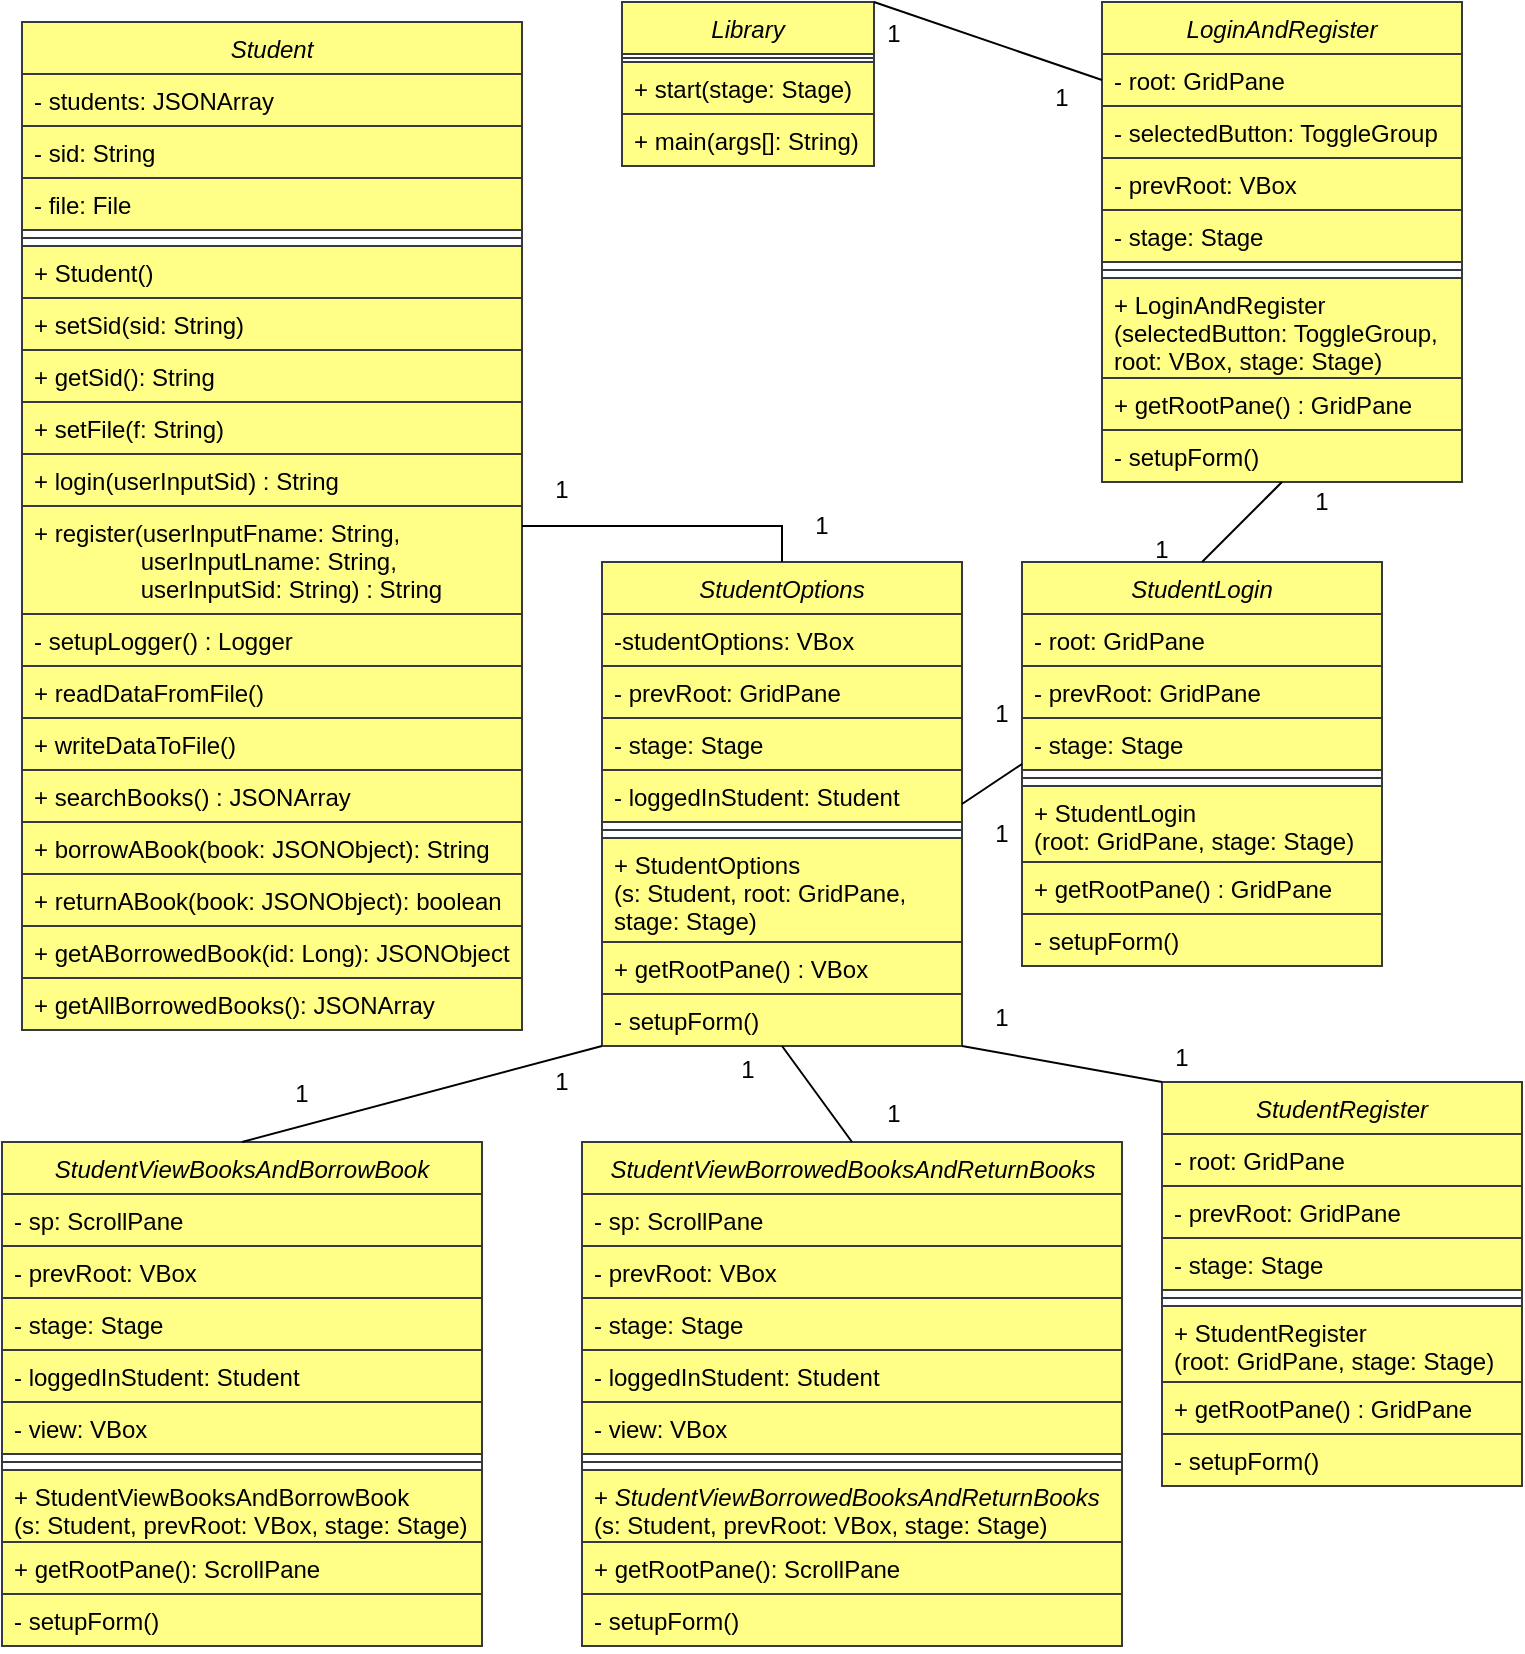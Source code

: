 <mxfile version="16.6.5" type="device"><diagram id="C5RBs43oDa-KdzZeNtuy" name="Page-1"><mxGraphModel dx="1422" dy="754" grid="1" gridSize="10" guides="1" tooltips="1" connect="1" arrows="1" fold="1" page="1" pageScale="1" pageWidth="827" pageHeight="1169" math="0" shadow="0"><root><mxCell id="WIyWlLk6GJQsqaUBKTNV-0"/><mxCell id="WIyWlLk6GJQsqaUBKTNV-1" parent="WIyWlLk6GJQsqaUBKTNV-0"/><mxCell id="zkfFHV4jXpPFQw0GAbJ--0" value="Student" style="swimlane;fontStyle=2;align=center;verticalAlign=top;childLayout=stackLayout;horizontal=1;startSize=26;horizontalStack=0;resizeParent=1;resizeLast=0;collapsible=1;marginBottom=0;rounded=0;shadow=0;strokeWidth=1;fillColor=#ffff88;strokeColor=#36393d;" parent="WIyWlLk6GJQsqaUBKTNV-1" vertex="1"><mxGeometry x="60" y="90" width="250" height="504" as="geometry"><mxRectangle x="230" y="140" width="160" height="26" as="alternateBounds"/></mxGeometry></mxCell><mxCell id="zkfFHV4jXpPFQw0GAbJ--1" value="- students: JSONArray" style="text;align=left;verticalAlign=top;spacingLeft=4;spacingRight=4;overflow=hidden;rotatable=0;points=[[0,0.5],[1,0.5]];portConstraint=eastwest;fillColor=#ffff88;strokeColor=#36393d;" parent="zkfFHV4jXpPFQw0GAbJ--0" vertex="1"><mxGeometry y="26" width="250" height="26" as="geometry"/></mxCell><mxCell id="zkfFHV4jXpPFQw0GAbJ--2" value="- sid: String" style="text;align=left;verticalAlign=top;spacingLeft=4;spacingRight=4;overflow=hidden;rotatable=0;points=[[0,0.5],[1,0.5]];portConstraint=eastwest;rounded=0;shadow=0;html=0;fillColor=#ffff88;strokeColor=#36393d;" parent="zkfFHV4jXpPFQw0GAbJ--0" vertex="1"><mxGeometry y="52" width="250" height="26" as="geometry"/></mxCell><mxCell id="zkfFHV4jXpPFQw0GAbJ--3" value="- file: File" style="text;align=left;verticalAlign=top;spacingLeft=4;spacingRight=4;overflow=hidden;rotatable=0;points=[[0,0.5],[1,0.5]];portConstraint=eastwest;rounded=0;shadow=0;html=0;fillColor=#ffff88;strokeColor=#36393d;" parent="zkfFHV4jXpPFQw0GAbJ--0" vertex="1"><mxGeometry y="78" width="250" height="26" as="geometry"/></mxCell><mxCell id="zkfFHV4jXpPFQw0GAbJ--4" value="" style="line;html=1;strokeWidth=1;align=left;verticalAlign=middle;spacingTop=-1;spacingLeft=3;spacingRight=3;rotatable=0;labelPosition=right;points=[];portConstraint=eastwest;fillColor=#ffff88;strokeColor=#36393d;" parent="zkfFHV4jXpPFQw0GAbJ--0" vertex="1"><mxGeometry y="104" width="250" height="8" as="geometry"/></mxCell><mxCell id="IPr0RcBMYP5jYowT7T9B-7" value="+ Student() " style="text;align=left;verticalAlign=top;spacingLeft=4;spacingRight=4;overflow=hidden;rotatable=0;points=[[0,0.5],[1,0.5]];portConstraint=eastwest;fillColor=#ffff88;strokeColor=#36393d;" parent="zkfFHV4jXpPFQw0GAbJ--0" vertex="1"><mxGeometry y="112" width="250" height="26" as="geometry"/></mxCell><mxCell id="IPr0RcBMYP5jYowT7T9B-45" value="+ setSid(sid: String) " style="text;align=left;verticalAlign=top;spacingLeft=4;spacingRight=4;overflow=hidden;rotatable=0;points=[[0,0.5],[1,0.5]];portConstraint=eastwest;fillColor=#ffff88;strokeColor=#36393d;" parent="zkfFHV4jXpPFQw0GAbJ--0" vertex="1"><mxGeometry y="138" width="250" height="26" as="geometry"/></mxCell><mxCell id="IPr0RcBMYP5jYowT7T9B-9" value="+ getSid(): String " style="text;align=left;verticalAlign=top;spacingLeft=4;spacingRight=4;overflow=hidden;rotatable=0;points=[[0,0.5],[1,0.5]];portConstraint=eastwest;fillColor=#ffff88;strokeColor=#36393d;" parent="zkfFHV4jXpPFQw0GAbJ--0" vertex="1"><mxGeometry y="164" width="250" height="26" as="geometry"/></mxCell><mxCell id="IPr0RcBMYP5jYowT7T9B-10" value="+ setFile(f: String) " style="text;align=left;verticalAlign=top;spacingLeft=4;spacingRight=4;overflow=hidden;rotatable=0;points=[[0,0.5],[1,0.5]];portConstraint=eastwest;fillColor=#ffff88;strokeColor=#36393d;" parent="zkfFHV4jXpPFQw0GAbJ--0" vertex="1"><mxGeometry y="190" width="250" height="26" as="geometry"/></mxCell><mxCell id="IPr0RcBMYP5jYowT7T9B-8" value="+ login(userInputSid) : String " style="text;align=left;verticalAlign=top;spacingLeft=4;spacingRight=4;overflow=hidden;rotatable=0;points=[[0,0.5],[1,0.5]];portConstraint=eastwest;fillColor=#ffff88;strokeColor=#36393d;" parent="zkfFHV4jXpPFQw0GAbJ--0" vertex="1"><mxGeometry y="216" width="250" height="26" as="geometry"/></mxCell><mxCell id="IPr0RcBMYP5jYowT7T9B-11" value="+ register(userInputFname: String, &#10;                userInputLname: String, &#10;                userInputSid: String) : String " style="text;align=left;verticalAlign=top;spacingLeft=4;spacingRight=4;overflow=hidden;rotatable=0;points=[[0,0.5],[1,0.5]];portConstraint=eastwest;fillColor=#ffff88;strokeColor=#36393d;" parent="zkfFHV4jXpPFQw0GAbJ--0" vertex="1"><mxGeometry y="242" width="250" height="54" as="geometry"/></mxCell><mxCell id="IPr0RcBMYP5jYowT7T9B-13" value="- setupLogger() : Logger " style="text;align=left;verticalAlign=top;spacingLeft=4;spacingRight=4;overflow=hidden;rotatable=0;points=[[0,0.5],[1,0.5]];portConstraint=eastwest;fillColor=#ffff88;strokeColor=#36393d;" parent="zkfFHV4jXpPFQw0GAbJ--0" vertex="1"><mxGeometry y="296" width="250" height="26" as="geometry"/></mxCell><mxCell id="IPr0RcBMYP5jYowT7T9B-14" value="+ readDataFromFile() " style="text;align=left;verticalAlign=top;spacingLeft=4;spacingRight=4;overflow=hidden;rotatable=0;points=[[0,0.5],[1,0.5]];portConstraint=eastwest;fillColor=#ffff88;strokeColor=#36393d;" parent="zkfFHV4jXpPFQw0GAbJ--0" vertex="1"><mxGeometry y="322" width="250" height="26" as="geometry"/></mxCell><mxCell id="IPr0RcBMYP5jYowT7T9B-12" value="+ writeDataToFile() " style="text;align=left;verticalAlign=top;spacingLeft=4;spacingRight=4;overflow=hidden;rotatable=0;points=[[0,0.5],[1,0.5]];portConstraint=eastwest;fillColor=#ffff88;strokeColor=#36393d;" parent="zkfFHV4jXpPFQw0GAbJ--0" vertex="1"><mxGeometry y="348" width="250" height="26" as="geometry"/></mxCell><mxCell id="IPr0RcBMYP5jYowT7T9B-16" value="+ searchBooks() : JSONArray " style="text;align=left;verticalAlign=top;spacingLeft=4;spacingRight=4;overflow=hidden;rotatable=0;points=[[0,0.5],[1,0.5]];portConstraint=eastwest;fillColor=#ffff88;strokeColor=#36393d;" parent="zkfFHV4jXpPFQw0GAbJ--0" vertex="1"><mxGeometry y="374" width="250" height="26" as="geometry"/></mxCell><mxCell id="IPr0RcBMYP5jYowT7T9B-15" value="+ borrowABook(book: JSONObject): String" style="text;align=left;verticalAlign=top;spacingLeft=4;spacingRight=4;overflow=hidden;rotatable=0;points=[[0,0.5],[1,0.5]];portConstraint=eastwest;fillColor=#ffff88;strokeColor=#36393d;" parent="zkfFHV4jXpPFQw0GAbJ--0" vertex="1"><mxGeometry y="400" width="250" height="26" as="geometry"/></mxCell><mxCell id="IPr0RcBMYP5jYowT7T9B-17" value="+ returnABook(book: JSONObject): boolean " style="text;align=left;verticalAlign=top;spacingLeft=4;spacingRight=4;overflow=hidden;rotatable=0;points=[[0,0.5],[1,0.5]];portConstraint=eastwest;fillColor=#ffff88;strokeColor=#36393d;" parent="zkfFHV4jXpPFQw0GAbJ--0" vertex="1"><mxGeometry y="426" width="250" height="26" as="geometry"/></mxCell><mxCell id="IPr0RcBMYP5jYowT7T9B-18" value="+ getABorrowedBook(id: Long): JSONObject " style="text;align=left;verticalAlign=top;spacingLeft=4;spacingRight=4;overflow=hidden;rotatable=0;points=[[0,0.5],[1,0.5]];portConstraint=eastwest;fillColor=#ffff88;strokeColor=#36393d;" parent="zkfFHV4jXpPFQw0GAbJ--0" vertex="1"><mxGeometry y="452" width="250" height="26" as="geometry"/></mxCell><mxCell id="IPr0RcBMYP5jYowT7T9B-19" value="+ getAllBorrowedBooks(): JSONArray " style="text;align=left;verticalAlign=top;spacingLeft=4;spacingRight=4;overflow=hidden;rotatable=0;points=[[0,0.5],[1,0.5]];portConstraint=eastwest;fillColor=#ffff88;strokeColor=#36393d;" parent="zkfFHV4jXpPFQw0GAbJ--0" vertex="1"><mxGeometry y="478" width="250" height="26" as="geometry"/></mxCell><mxCell id="IPr0RcBMYP5jYowT7T9B-20" value="Library" style="swimlane;fontStyle=2;align=center;verticalAlign=top;childLayout=stackLayout;horizontal=1;startSize=26;horizontalStack=0;resizeParent=1;resizeLast=0;collapsible=1;marginBottom=0;rounded=0;shadow=0;strokeWidth=1;fillColor=#ffff88;strokeColor=#36393d;" parent="WIyWlLk6GJQsqaUBKTNV-1" vertex="1"><mxGeometry x="360" y="80" width="126" height="82" as="geometry"><mxRectangle x="230" y="140" width="160" height="26" as="alternateBounds"/></mxGeometry></mxCell><mxCell id="IPr0RcBMYP5jYowT7T9B-24" value="" style="line;html=1;strokeWidth=1;align=left;verticalAlign=middle;spacingTop=-1;spacingLeft=3;spacingRight=3;rotatable=0;labelPosition=right;points=[];portConstraint=eastwest;fillColor=#ffff88;strokeColor=#36393d;" parent="IPr0RcBMYP5jYowT7T9B-20" vertex="1"><mxGeometry y="26" width="126" height="4" as="geometry"/></mxCell><mxCell id="IPr0RcBMYP5jYowT7T9B-28" value="+ start(stage: Stage)" style="text;align=left;verticalAlign=top;spacingLeft=4;spacingRight=4;overflow=hidden;rotatable=0;points=[[0,0.5],[1,0.5]];portConstraint=eastwest;fillColor=#ffff88;strokeColor=#36393d;" parent="IPr0RcBMYP5jYowT7T9B-20" vertex="1"><mxGeometry y="30" width="126" height="26" as="geometry"/></mxCell><mxCell id="IPr0RcBMYP5jYowT7T9B-37" value="+ main(args[]: String)" style="text;align=left;verticalAlign=top;spacingLeft=4;spacingRight=4;overflow=hidden;rotatable=0;points=[[0,0.5],[1,0.5]];portConstraint=eastwest;fillColor=#ffff88;strokeColor=#36393d;" parent="IPr0RcBMYP5jYowT7T9B-20" vertex="1"><mxGeometry y="56" width="126" height="26" as="geometry"/></mxCell><mxCell id="IPr0RcBMYP5jYowT7T9B-38" value="LoginAndRegister" style="swimlane;fontStyle=2;align=center;verticalAlign=top;childLayout=stackLayout;horizontal=1;startSize=26;horizontalStack=0;resizeParent=1;resizeLast=0;collapsible=1;marginBottom=0;rounded=0;shadow=0;strokeWidth=1;fillColor=#ffff88;strokeColor=#36393d;" parent="WIyWlLk6GJQsqaUBKTNV-1" vertex="1"><mxGeometry x="600" y="80" width="180" height="240" as="geometry"><mxRectangle x="230" y="140" width="160" height="26" as="alternateBounds"/></mxGeometry></mxCell><mxCell id="IPr0RcBMYP5jYowT7T9B-41" value="- root: GridPane" style="text;align=left;verticalAlign=top;spacingLeft=4;spacingRight=4;overflow=hidden;rotatable=0;points=[[0,0.5],[1,0.5]];portConstraint=eastwest;fillColor=#ffff88;strokeColor=#36393d;" parent="IPr0RcBMYP5jYowT7T9B-38" vertex="1"><mxGeometry y="26" width="180" height="26" as="geometry"/></mxCell><mxCell id="IPr0RcBMYP5jYowT7T9B-43" value="- selectedButton: ToggleGroup" style="text;align=left;verticalAlign=top;spacingLeft=4;spacingRight=4;overflow=hidden;rotatable=0;points=[[0,0.5],[1,0.5]];portConstraint=eastwest;fillColor=#ffff88;strokeColor=#36393d;" parent="IPr0RcBMYP5jYowT7T9B-38" vertex="1"><mxGeometry y="52" width="180" height="26" as="geometry"/></mxCell><mxCell id="IPr0RcBMYP5jYowT7T9B-44" value="- prevRoot: VBox" style="text;align=left;verticalAlign=top;spacingLeft=4;spacingRight=4;overflow=hidden;rotatable=0;points=[[0,0.5],[1,0.5]];portConstraint=eastwest;fillColor=#ffff88;strokeColor=#36393d;" parent="IPr0RcBMYP5jYowT7T9B-38" vertex="1"><mxGeometry y="78" width="180" height="26" as="geometry"/></mxCell><mxCell id="IPr0RcBMYP5jYowT7T9B-42" value="- stage: Stage" style="text;align=left;verticalAlign=top;spacingLeft=4;spacingRight=4;overflow=hidden;rotatable=0;points=[[0,0.5],[1,0.5]];portConstraint=eastwest;fillColor=#ffff88;strokeColor=#36393d;" parent="IPr0RcBMYP5jYowT7T9B-38" vertex="1"><mxGeometry y="104" width="180" height="26" as="geometry"/></mxCell><mxCell id="IPr0RcBMYP5jYowT7T9B-39" value="" style="line;html=1;strokeWidth=1;align=left;verticalAlign=middle;spacingTop=-1;spacingLeft=3;spacingRight=3;rotatable=0;labelPosition=right;points=[];portConstraint=eastwest;fillColor=#ffff88;strokeColor=#36393d;" parent="IPr0RcBMYP5jYowT7T9B-38" vertex="1"><mxGeometry y="130" width="180" height="8" as="geometry"/></mxCell><mxCell id="IPr0RcBMYP5jYowT7T9B-40" value="+ LoginAndRegister&#10;(selectedButton: ToggleGroup, &#10;root: VBox, stage: Stage)&#10;" style="text;align=left;verticalAlign=top;spacingLeft=4;spacingRight=4;overflow=hidden;rotatable=0;points=[[0,0.5],[1,0.5]];portConstraint=eastwest;fillColor=#ffff88;strokeColor=#36393d;" parent="IPr0RcBMYP5jYowT7T9B-38" vertex="1"><mxGeometry y="138" width="180" height="50" as="geometry"/></mxCell><mxCell id="rjs4PrO15k02LryT-zB3-2" value="+ getRootPane() : GridPane " style="text;align=left;verticalAlign=top;spacingLeft=4;spacingRight=4;overflow=hidden;rotatable=0;points=[[0,0.5],[1,0.5]];portConstraint=eastwest;fillColor=#ffff88;strokeColor=#36393d;" vertex="1" parent="IPr0RcBMYP5jYowT7T9B-38"><mxGeometry y="188" width="180" height="26" as="geometry"/></mxCell><mxCell id="rjs4PrO15k02LryT-zB3-1" value="- setupForm()" style="text;align=left;verticalAlign=top;spacingLeft=4;spacingRight=4;overflow=hidden;rotatable=0;points=[[0,0.5],[1,0.5]];portConstraint=eastwest;fillColor=#ffff88;strokeColor=#36393d;" vertex="1" parent="IPr0RcBMYP5jYowT7T9B-38"><mxGeometry y="214" width="180" height="26" as="geometry"/></mxCell><mxCell id="rjs4PrO15k02LryT-zB3-3" value="StudentLogin" style="swimlane;fontStyle=2;align=center;verticalAlign=top;childLayout=stackLayout;horizontal=1;startSize=26;horizontalStack=0;resizeParent=1;resizeLast=0;collapsible=1;marginBottom=0;rounded=0;shadow=0;strokeWidth=1;fillColor=#ffff88;strokeColor=#36393d;" vertex="1" parent="WIyWlLk6GJQsqaUBKTNV-1"><mxGeometry x="560" y="360" width="180" height="202" as="geometry"><mxRectangle x="230" y="140" width="160" height="26" as="alternateBounds"/></mxGeometry></mxCell><mxCell id="rjs4PrO15k02LryT-zB3-4" value="- root: GridPane" style="text;align=left;verticalAlign=top;spacingLeft=4;spacingRight=4;overflow=hidden;rotatable=0;points=[[0,0.5],[1,0.5]];portConstraint=eastwest;fillColor=#ffff88;strokeColor=#36393d;" vertex="1" parent="rjs4PrO15k02LryT-zB3-3"><mxGeometry y="26" width="180" height="26" as="geometry"/></mxCell><mxCell id="rjs4PrO15k02LryT-zB3-6" value="- prevRoot: GridPane" style="text;align=left;verticalAlign=top;spacingLeft=4;spacingRight=4;overflow=hidden;rotatable=0;points=[[0,0.5],[1,0.5]];portConstraint=eastwest;fillColor=#ffff88;strokeColor=#36393d;" vertex="1" parent="rjs4PrO15k02LryT-zB3-3"><mxGeometry y="52" width="180" height="26" as="geometry"/></mxCell><mxCell id="rjs4PrO15k02LryT-zB3-7" value="- stage: Stage" style="text;align=left;verticalAlign=top;spacingLeft=4;spacingRight=4;overflow=hidden;rotatable=0;points=[[0,0.5],[1,0.5]];portConstraint=eastwest;fillColor=#ffff88;strokeColor=#36393d;" vertex="1" parent="rjs4PrO15k02LryT-zB3-3"><mxGeometry y="78" width="180" height="26" as="geometry"/></mxCell><mxCell id="rjs4PrO15k02LryT-zB3-8" value="" style="line;html=1;strokeWidth=1;align=left;verticalAlign=middle;spacingTop=-1;spacingLeft=3;spacingRight=3;rotatable=0;labelPosition=right;points=[];portConstraint=eastwest;fillColor=#ffff88;strokeColor=#36393d;" vertex="1" parent="rjs4PrO15k02LryT-zB3-3"><mxGeometry y="104" width="180" height="8" as="geometry"/></mxCell><mxCell id="rjs4PrO15k02LryT-zB3-9" value="+ StudentLogin&#10;(root: GridPane, stage: Stage)&#10;" style="text;align=left;verticalAlign=top;spacingLeft=4;spacingRight=4;overflow=hidden;rotatable=0;points=[[0,0.5],[1,0.5]];portConstraint=eastwest;fillColor=#ffff88;strokeColor=#36393d;" vertex="1" parent="rjs4PrO15k02LryT-zB3-3"><mxGeometry y="112" width="180" height="38" as="geometry"/></mxCell><mxCell id="rjs4PrO15k02LryT-zB3-10" value="+ getRootPane() : GridPane " style="text;align=left;verticalAlign=top;spacingLeft=4;spacingRight=4;overflow=hidden;rotatable=0;points=[[0,0.5],[1,0.5]];portConstraint=eastwest;fillColor=#ffff88;strokeColor=#36393d;" vertex="1" parent="rjs4PrO15k02LryT-zB3-3"><mxGeometry y="150" width="180" height="26" as="geometry"/></mxCell><mxCell id="rjs4PrO15k02LryT-zB3-11" value="- setupForm()" style="text;align=left;verticalAlign=top;spacingLeft=4;spacingRight=4;overflow=hidden;rotatable=0;points=[[0,0.5],[1,0.5]];portConstraint=eastwest;fillColor=#ffff88;strokeColor=#36393d;" vertex="1" parent="rjs4PrO15k02LryT-zB3-3"><mxGeometry y="176" width="180" height="26" as="geometry"/></mxCell><mxCell id="rjs4PrO15k02LryT-zB3-12" value="StudentOptions" style="swimlane;fontStyle=2;align=center;verticalAlign=top;childLayout=stackLayout;horizontal=1;startSize=26;horizontalStack=0;resizeParent=1;resizeLast=0;collapsible=1;marginBottom=0;rounded=0;shadow=0;strokeWidth=1;fillColor=#ffff88;strokeColor=#36393d;" vertex="1" parent="WIyWlLk6GJQsqaUBKTNV-1"><mxGeometry x="350" y="360" width="180" height="242" as="geometry"><mxRectangle x="230" y="140" width="160" height="26" as="alternateBounds"/></mxGeometry></mxCell><mxCell id="rjs4PrO15k02LryT-zB3-13" value="-studentOptions: VBox" style="text;align=left;verticalAlign=top;spacingLeft=4;spacingRight=4;overflow=hidden;rotatable=0;points=[[0,0.5],[1,0.5]];portConstraint=eastwest;fillColor=#ffff88;strokeColor=#36393d;" vertex="1" parent="rjs4PrO15k02LryT-zB3-12"><mxGeometry y="26" width="180" height="26" as="geometry"/></mxCell><mxCell id="rjs4PrO15k02LryT-zB3-14" value="- prevRoot: GridPane" style="text;align=left;verticalAlign=top;spacingLeft=4;spacingRight=4;overflow=hidden;rotatable=0;points=[[0,0.5],[1,0.5]];portConstraint=eastwest;fillColor=#ffff88;strokeColor=#36393d;" vertex="1" parent="rjs4PrO15k02LryT-zB3-12"><mxGeometry y="52" width="180" height="26" as="geometry"/></mxCell><mxCell id="rjs4PrO15k02LryT-zB3-20" value="- stage: Stage" style="text;align=left;verticalAlign=top;spacingLeft=4;spacingRight=4;overflow=hidden;rotatable=0;points=[[0,0.5],[1,0.5]];portConstraint=eastwest;fillColor=#ffff88;strokeColor=#36393d;" vertex="1" parent="rjs4PrO15k02LryT-zB3-12"><mxGeometry y="78" width="180" height="26" as="geometry"/></mxCell><mxCell id="rjs4PrO15k02LryT-zB3-15" value="- loggedInStudent: Student" style="text;align=left;verticalAlign=top;spacingLeft=4;spacingRight=4;overflow=hidden;rotatable=0;points=[[0,0.5],[1,0.5]];portConstraint=eastwest;fillColor=#ffff88;strokeColor=#36393d;" vertex="1" parent="rjs4PrO15k02LryT-zB3-12"><mxGeometry y="104" width="180" height="26" as="geometry"/></mxCell><mxCell id="rjs4PrO15k02LryT-zB3-16" value="" style="line;html=1;strokeWidth=1;align=left;verticalAlign=middle;spacingTop=-1;spacingLeft=3;spacingRight=3;rotatable=0;labelPosition=right;points=[];portConstraint=eastwest;fillColor=#ffff88;strokeColor=#36393d;" vertex="1" parent="rjs4PrO15k02LryT-zB3-12"><mxGeometry y="130" width="180" height="8" as="geometry"/></mxCell><mxCell id="rjs4PrO15k02LryT-zB3-17" value="+ StudentOptions&#10;(s: Student, root: GridPane, &#10;stage: Stage)&#10;" style="text;align=left;verticalAlign=top;spacingLeft=4;spacingRight=4;overflow=hidden;rotatable=0;points=[[0,0.5],[1,0.5]];portConstraint=eastwest;fillColor=#ffff88;strokeColor=#36393d;" vertex="1" parent="rjs4PrO15k02LryT-zB3-12"><mxGeometry y="138" width="180" height="52" as="geometry"/></mxCell><mxCell id="rjs4PrO15k02LryT-zB3-18" value="+ getRootPane() : VBox " style="text;align=left;verticalAlign=top;spacingLeft=4;spacingRight=4;overflow=hidden;rotatable=0;points=[[0,0.5],[1,0.5]];portConstraint=eastwest;fillColor=#ffff88;strokeColor=#36393d;" vertex="1" parent="rjs4PrO15k02LryT-zB3-12"><mxGeometry y="190" width="180" height="26" as="geometry"/></mxCell><mxCell id="rjs4PrO15k02LryT-zB3-19" value="- setupForm()" style="text;align=left;verticalAlign=top;spacingLeft=4;spacingRight=4;overflow=hidden;rotatable=0;points=[[0,0.5],[1,0.5]];portConstraint=eastwest;fillColor=#ffff88;strokeColor=#36393d;" vertex="1" parent="rjs4PrO15k02LryT-zB3-12"><mxGeometry y="216" width="180" height="26" as="geometry"/></mxCell><mxCell id="rjs4PrO15k02LryT-zB3-21" value="" style="endArrow=none;html=1;rounded=0;exitX=1;exitY=0.5;exitDx=0;exitDy=0;entryX=0.5;entryY=0;entryDx=0;entryDy=0;" edge="1" parent="WIyWlLk6GJQsqaUBKTNV-1" source="zkfFHV4jXpPFQw0GAbJ--0" target="rjs4PrO15k02LryT-zB3-12"><mxGeometry width="50" height="50" relative="1" as="geometry"><mxPoint x="440" y="300" as="sourcePoint"/><mxPoint x="490" y="250" as="targetPoint"/><Array as="points"><mxPoint x="440" y="342"/></Array></mxGeometry></mxCell><mxCell id="rjs4PrO15k02LryT-zB3-22" value="1" style="text;html=1;strokeColor=none;fillColor=none;align=center;verticalAlign=middle;whiteSpace=wrap;rounded=0;" vertex="1" parent="WIyWlLk6GJQsqaUBKTNV-1"><mxGeometry x="320" y="318" width="20" height="12" as="geometry"/></mxCell><mxCell id="rjs4PrO15k02LryT-zB3-23" value="1" style="text;html=1;strokeColor=none;fillColor=none;align=center;verticalAlign=middle;whiteSpace=wrap;rounded=0;" vertex="1" parent="WIyWlLk6GJQsqaUBKTNV-1"><mxGeometry x="450" y="336" width="20" height="12" as="geometry"/></mxCell><mxCell id="rjs4PrO15k02LryT-zB3-24" value="" style="endArrow=none;html=1;rounded=0;exitX=1;exitY=0;exitDx=0;exitDy=0;entryX=0;entryY=0.5;entryDx=0;entryDy=0;" edge="1" parent="WIyWlLk6GJQsqaUBKTNV-1" source="IPr0RcBMYP5jYowT7T9B-20" target="IPr0RcBMYP5jYowT7T9B-41"><mxGeometry width="50" height="50" relative="1" as="geometry"><mxPoint x="480" y="270" as="sourcePoint"/><mxPoint x="600" y="80" as="targetPoint"/></mxGeometry></mxCell><mxCell id="rjs4PrO15k02LryT-zB3-25" value="" style="endArrow=none;html=1;rounded=0;exitX=0.5;exitY=0;exitDx=0;exitDy=0;entryX=0.5;entryY=1;entryDx=0;entryDy=0;" edge="1" parent="WIyWlLk6GJQsqaUBKTNV-1" source="rjs4PrO15k02LryT-zB3-3" target="IPr0RcBMYP5jYowT7T9B-38"><mxGeometry width="50" height="50" relative="1" as="geometry"><mxPoint x="496" y="90" as="sourcePoint"/><mxPoint x="610" y="129" as="targetPoint"/></mxGeometry></mxCell><mxCell id="rjs4PrO15k02LryT-zB3-26" value="" style="endArrow=none;html=1;rounded=0;entryX=0;entryY=0.5;entryDx=0;entryDy=0;exitX=1;exitY=0.5;exitDx=0;exitDy=0;" edge="1" parent="WIyWlLk6GJQsqaUBKTNV-1" source="rjs4PrO15k02LryT-zB3-12" target="rjs4PrO15k02LryT-zB3-3"><mxGeometry width="50" height="50" relative="1" as="geometry"><mxPoint x="600" y="720" as="sourcePoint"/><mxPoint x="650" y="670" as="targetPoint"/></mxGeometry></mxCell><mxCell id="rjs4PrO15k02LryT-zB3-36" value="StudentRegister" style="swimlane;fontStyle=2;align=center;verticalAlign=top;childLayout=stackLayout;horizontal=1;startSize=26;horizontalStack=0;resizeParent=1;resizeLast=0;collapsible=1;marginBottom=0;rounded=0;shadow=0;strokeWidth=1;fillColor=#ffff88;strokeColor=#36393d;" vertex="1" parent="WIyWlLk6GJQsqaUBKTNV-1"><mxGeometry x="630" y="620" width="180" height="202" as="geometry"><mxRectangle x="230" y="140" width="160" height="26" as="alternateBounds"/></mxGeometry></mxCell><mxCell id="rjs4PrO15k02LryT-zB3-37" value="- root: GridPane" style="text;align=left;verticalAlign=top;spacingLeft=4;spacingRight=4;overflow=hidden;rotatable=0;points=[[0,0.5],[1,0.5]];portConstraint=eastwest;fillColor=#ffff88;strokeColor=#36393d;" vertex="1" parent="rjs4PrO15k02LryT-zB3-36"><mxGeometry y="26" width="180" height="26" as="geometry"/></mxCell><mxCell id="rjs4PrO15k02LryT-zB3-38" value="- prevRoot: GridPane" style="text;align=left;verticalAlign=top;spacingLeft=4;spacingRight=4;overflow=hidden;rotatable=0;points=[[0,0.5],[1,0.5]];portConstraint=eastwest;fillColor=#ffff88;strokeColor=#36393d;" vertex="1" parent="rjs4PrO15k02LryT-zB3-36"><mxGeometry y="52" width="180" height="26" as="geometry"/></mxCell><mxCell id="rjs4PrO15k02LryT-zB3-39" value="- stage: Stage" style="text;align=left;verticalAlign=top;spacingLeft=4;spacingRight=4;overflow=hidden;rotatable=0;points=[[0,0.5],[1,0.5]];portConstraint=eastwest;fillColor=#ffff88;strokeColor=#36393d;" vertex="1" parent="rjs4PrO15k02LryT-zB3-36"><mxGeometry y="78" width="180" height="26" as="geometry"/></mxCell><mxCell id="rjs4PrO15k02LryT-zB3-40" value="" style="line;html=1;strokeWidth=1;align=left;verticalAlign=middle;spacingTop=-1;spacingLeft=3;spacingRight=3;rotatable=0;labelPosition=right;points=[];portConstraint=eastwest;fillColor=#ffff88;strokeColor=#36393d;" vertex="1" parent="rjs4PrO15k02LryT-zB3-36"><mxGeometry y="104" width="180" height="8" as="geometry"/></mxCell><mxCell id="rjs4PrO15k02LryT-zB3-41" value="+ StudentRegister&#10;(root: GridPane, stage: Stage)&#10;" style="text;align=left;verticalAlign=top;spacingLeft=4;spacingRight=4;overflow=hidden;rotatable=0;points=[[0,0.5],[1,0.5]];portConstraint=eastwest;fillColor=#ffff88;strokeColor=#36393d;" vertex="1" parent="rjs4PrO15k02LryT-zB3-36"><mxGeometry y="112" width="180" height="38" as="geometry"/></mxCell><mxCell id="rjs4PrO15k02LryT-zB3-42" value="+ getRootPane() : GridPane " style="text;align=left;verticalAlign=top;spacingLeft=4;spacingRight=4;overflow=hidden;rotatable=0;points=[[0,0.5],[1,0.5]];portConstraint=eastwest;fillColor=#ffff88;strokeColor=#36393d;" vertex="1" parent="rjs4PrO15k02LryT-zB3-36"><mxGeometry y="150" width="180" height="26" as="geometry"/></mxCell><mxCell id="rjs4PrO15k02LryT-zB3-43" value="- setupForm()" style="text;align=left;verticalAlign=top;spacingLeft=4;spacingRight=4;overflow=hidden;rotatable=0;points=[[0,0.5],[1,0.5]];portConstraint=eastwest;fillColor=#ffff88;strokeColor=#36393d;" vertex="1" parent="rjs4PrO15k02LryT-zB3-36"><mxGeometry y="176" width="180" height="26" as="geometry"/></mxCell><mxCell id="rjs4PrO15k02LryT-zB3-44" value="" style="endArrow=none;html=1;rounded=0;entryX=1;entryY=1;entryDx=0;entryDy=0;exitX=0;exitY=0;exitDx=0;exitDy=0;" edge="1" parent="WIyWlLk6GJQsqaUBKTNV-1" source="rjs4PrO15k02LryT-zB3-36" target="rjs4PrO15k02LryT-zB3-12"><mxGeometry width="50" height="50" relative="1" as="geometry"><mxPoint x="540" y="491" as="sourcePoint"/><mxPoint x="570" y="471" as="targetPoint"/></mxGeometry></mxCell><mxCell id="rjs4PrO15k02LryT-zB3-45" value="StudentViewBooksAndBorrowBook" style="swimlane;fontStyle=2;align=center;verticalAlign=top;childLayout=stackLayout;horizontal=1;startSize=26;horizontalStack=0;resizeParent=1;resizeLast=0;collapsible=1;marginBottom=0;rounded=0;shadow=0;strokeWidth=1;fillColor=#ffff88;strokeColor=#36393d;" vertex="1" parent="WIyWlLk6GJQsqaUBKTNV-1"><mxGeometry x="50" y="650" width="240" height="252" as="geometry"><mxRectangle x="230" y="140" width="160" height="26" as="alternateBounds"/></mxGeometry></mxCell><mxCell id="rjs4PrO15k02LryT-zB3-46" value="- sp: ScrollPane" style="text;align=left;verticalAlign=top;spacingLeft=4;spacingRight=4;overflow=hidden;rotatable=0;points=[[0,0.5],[1,0.5]];portConstraint=eastwest;fillColor=#ffff88;strokeColor=#36393d;" vertex="1" parent="rjs4PrO15k02LryT-zB3-45"><mxGeometry y="26" width="240" height="26" as="geometry"/></mxCell><mxCell id="rjs4PrO15k02LryT-zB3-47" value="- prevRoot: VBox" style="text;align=left;verticalAlign=top;spacingLeft=4;spacingRight=4;overflow=hidden;rotatable=0;points=[[0,0.5],[1,0.5]];portConstraint=eastwest;fillColor=#ffff88;strokeColor=#36393d;" vertex="1" parent="rjs4PrO15k02LryT-zB3-45"><mxGeometry y="52" width="240" height="26" as="geometry"/></mxCell><mxCell id="rjs4PrO15k02LryT-zB3-48" value="- stage: Stage" style="text;align=left;verticalAlign=top;spacingLeft=4;spacingRight=4;overflow=hidden;rotatable=0;points=[[0,0.5],[1,0.5]];portConstraint=eastwest;fillColor=#ffff88;strokeColor=#36393d;" vertex="1" parent="rjs4PrO15k02LryT-zB3-45"><mxGeometry y="78" width="240" height="26" as="geometry"/></mxCell><mxCell id="rjs4PrO15k02LryT-zB3-54" value="- loggedInStudent: Student" style="text;align=left;verticalAlign=top;spacingLeft=4;spacingRight=4;overflow=hidden;rotatable=0;points=[[0,0.5],[1,0.5]];portConstraint=eastwest;fillColor=#ffff88;strokeColor=#36393d;" vertex="1" parent="rjs4PrO15k02LryT-zB3-45"><mxGeometry y="104" width="240" height="26" as="geometry"/></mxCell><mxCell id="rjs4PrO15k02LryT-zB3-49" value="- view: VBox" style="text;align=left;verticalAlign=top;spacingLeft=4;spacingRight=4;overflow=hidden;rotatable=0;points=[[0,0.5],[1,0.5]];portConstraint=eastwest;fillColor=#ffff88;strokeColor=#36393d;" vertex="1" parent="rjs4PrO15k02LryT-zB3-45"><mxGeometry y="130" width="240" height="26" as="geometry"/></mxCell><mxCell id="rjs4PrO15k02LryT-zB3-50" value="" style="line;html=1;strokeWidth=1;align=left;verticalAlign=middle;spacingTop=-1;spacingLeft=3;spacingRight=3;rotatable=0;labelPosition=right;points=[];portConstraint=eastwest;fillColor=#ffff88;strokeColor=#36393d;" vertex="1" parent="rjs4PrO15k02LryT-zB3-45"><mxGeometry y="156" width="240" height="8" as="geometry"/></mxCell><mxCell id="rjs4PrO15k02LryT-zB3-51" value="+&amp;nbsp;StudentViewBooksAndBorrowBook&lt;br&gt;(s: Student, prevRoot: VBox, stage: Stage)" style="text;align=left;verticalAlign=top;spacingLeft=4;spacingRight=4;overflow=hidden;rotatable=0;points=[[0,0.5],[1,0.5]];portConstraint=eastwest;fillColor=#ffff88;strokeColor=#36393d;html=1;" vertex="1" parent="rjs4PrO15k02LryT-zB3-45"><mxGeometry y="164" width="240" height="36" as="geometry"/></mxCell><mxCell id="rjs4PrO15k02LryT-zB3-52" value="+ getRootPane(): ScrollPane " style="text;align=left;verticalAlign=top;spacingLeft=4;spacingRight=4;overflow=hidden;rotatable=0;points=[[0,0.5],[1,0.5]];portConstraint=eastwest;fillColor=#ffff88;strokeColor=#36393d;" vertex="1" parent="rjs4PrO15k02LryT-zB3-45"><mxGeometry y="200" width="240" height="26" as="geometry"/></mxCell><mxCell id="rjs4PrO15k02LryT-zB3-53" value="- setupForm()" style="text;align=left;verticalAlign=top;spacingLeft=4;spacingRight=4;overflow=hidden;rotatable=0;points=[[0,0.5],[1,0.5]];portConstraint=eastwest;fillColor=#ffff88;strokeColor=#36393d;" vertex="1" parent="rjs4PrO15k02LryT-zB3-45"><mxGeometry y="226" width="240" height="26" as="geometry"/></mxCell><mxCell id="rjs4PrO15k02LryT-zB3-55" value="StudentViewBorrowedBooksAndReturnBooks" style="swimlane;fontStyle=2;align=center;verticalAlign=top;childLayout=stackLayout;horizontal=1;startSize=26;horizontalStack=0;resizeParent=1;resizeLast=0;collapsible=1;marginBottom=0;rounded=0;shadow=0;strokeWidth=1;fillColor=#ffff88;strokeColor=#36393d;html=1;" vertex="1" parent="WIyWlLk6GJQsqaUBKTNV-1"><mxGeometry x="340" y="650" width="270" height="252" as="geometry"><mxRectangle x="230" y="140" width="160" height="26" as="alternateBounds"/></mxGeometry></mxCell><mxCell id="rjs4PrO15k02LryT-zB3-56" value="- sp: ScrollPane" style="text;align=left;verticalAlign=top;spacingLeft=4;spacingRight=4;overflow=hidden;rotatable=0;points=[[0,0.5],[1,0.5]];portConstraint=eastwest;fillColor=#ffff88;strokeColor=#36393d;" vertex="1" parent="rjs4PrO15k02LryT-zB3-55"><mxGeometry y="26" width="270" height="26" as="geometry"/></mxCell><mxCell id="rjs4PrO15k02LryT-zB3-57" value="- prevRoot: VBox" style="text;align=left;verticalAlign=top;spacingLeft=4;spacingRight=4;overflow=hidden;rotatable=0;points=[[0,0.5],[1,0.5]];portConstraint=eastwest;fillColor=#ffff88;strokeColor=#36393d;" vertex="1" parent="rjs4PrO15k02LryT-zB3-55"><mxGeometry y="52" width="270" height="26" as="geometry"/></mxCell><mxCell id="rjs4PrO15k02LryT-zB3-58" value="- stage: Stage" style="text;align=left;verticalAlign=top;spacingLeft=4;spacingRight=4;overflow=hidden;rotatable=0;points=[[0,0.5],[1,0.5]];portConstraint=eastwest;fillColor=#ffff88;strokeColor=#36393d;" vertex="1" parent="rjs4PrO15k02LryT-zB3-55"><mxGeometry y="78" width="270" height="26" as="geometry"/></mxCell><mxCell id="rjs4PrO15k02LryT-zB3-59" value="- loggedInStudent: Student" style="text;align=left;verticalAlign=top;spacingLeft=4;spacingRight=4;overflow=hidden;rotatable=0;points=[[0,0.5],[1,0.5]];portConstraint=eastwest;fillColor=#ffff88;strokeColor=#36393d;" vertex="1" parent="rjs4PrO15k02LryT-zB3-55"><mxGeometry y="104" width="270" height="26" as="geometry"/></mxCell><mxCell id="rjs4PrO15k02LryT-zB3-60" value="- view: VBox" style="text;align=left;verticalAlign=top;spacingLeft=4;spacingRight=4;overflow=hidden;rotatable=0;points=[[0,0.5],[1,0.5]];portConstraint=eastwest;fillColor=#ffff88;strokeColor=#36393d;" vertex="1" parent="rjs4PrO15k02LryT-zB3-55"><mxGeometry y="130" width="270" height="26" as="geometry"/></mxCell><mxCell id="rjs4PrO15k02LryT-zB3-61" value="" style="line;html=1;strokeWidth=1;align=left;verticalAlign=middle;spacingTop=-1;spacingLeft=3;spacingRight=3;rotatable=0;labelPosition=right;points=[];portConstraint=eastwest;fillColor=#ffff88;strokeColor=#36393d;" vertex="1" parent="rjs4PrO15k02LryT-zB3-55"><mxGeometry y="156" width="270" height="8" as="geometry"/></mxCell><mxCell id="rjs4PrO15k02LryT-zB3-62" value="+&amp;nbsp;&lt;span style=&quot;font-style: italic ; text-align: center&quot;&gt;StudentViewBorrowedBooksAndReturnBooks&lt;/span&gt;&lt;br&gt;(s: Student, prevRoot: VBox, stage: Stage)" style="text;align=left;verticalAlign=top;spacingLeft=4;spacingRight=4;overflow=hidden;rotatable=0;points=[[0,0.5],[1,0.5]];portConstraint=eastwest;fillColor=#ffff88;strokeColor=#36393d;html=1;" vertex="1" parent="rjs4PrO15k02LryT-zB3-55"><mxGeometry y="164" width="270" height="36" as="geometry"/></mxCell><mxCell id="rjs4PrO15k02LryT-zB3-63" value="+ getRootPane(): ScrollPane " style="text;align=left;verticalAlign=top;spacingLeft=4;spacingRight=4;overflow=hidden;rotatable=0;points=[[0,0.5],[1,0.5]];portConstraint=eastwest;fillColor=#ffff88;strokeColor=#36393d;" vertex="1" parent="rjs4PrO15k02LryT-zB3-55"><mxGeometry y="200" width="270" height="26" as="geometry"/></mxCell><mxCell id="rjs4PrO15k02LryT-zB3-64" value="- setupForm()" style="text;align=left;verticalAlign=top;spacingLeft=4;spacingRight=4;overflow=hidden;rotatable=0;points=[[0,0.5],[1,0.5]];portConstraint=eastwest;fillColor=#ffff88;strokeColor=#36393d;" vertex="1" parent="rjs4PrO15k02LryT-zB3-55"><mxGeometry y="226" width="270" height="26" as="geometry"/></mxCell><mxCell id="rjs4PrO15k02LryT-zB3-65" value="" style="endArrow=none;html=1;rounded=0;entryX=0;entryY=1;entryDx=0;entryDy=0;exitX=0.5;exitY=0;exitDx=0;exitDy=0;" edge="1" parent="WIyWlLk6GJQsqaUBKTNV-1" source="rjs4PrO15k02LryT-zB3-45" target="rjs4PrO15k02LryT-zB3-12"><mxGeometry width="50" height="50" relative="1" as="geometry"><mxPoint x="640" y="630" as="sourcePoint"/><mxPoint x="540" y="612" as="targetPoint"/></mxGeometry></mxCell><mxCell id="rjs4PrO15k02LryT-zB3-66" value="" style="endArrow=none;html=1;rounded=0;entryX=0.5;entryY=1;entryDx=0;entryDy=0;exitX=0.5;exitY=0;exitDx=0;exitDy=0;" edge="1" parent="WIyWlLk6GJQsqaUBKTNV-1" source="rjs4PrO15k02LryT-zB3-55" target="rjs4PrO15k02LryT-zB3-12"><mxGeometry width="50" height="50" relative="1" as="geometry"><mxPoint x="180" y="660" as="sourcePoint"/><mxPoint x="360" y="612" as="targetPoint"/></mxGeometry></mxCell><mxCell id="rjs4PrO15k02LryT-zB3-67" value="1" style="text;html=1;strokeColor=none;fillColor=none;align=center;verticalAlign=middle;whiteSpace=wrap;rounded=0;" vertex="1" parent="WIyWlLk6GJQsqaUBKTNV-1"><mxGeometry x="486" y="90" width="20" height="12" as="geometry"/></mxCell><mxCell id="rjs4PrO15k02LryT-zB3-68" value="1" style="text;html=1;strokeColor=none;fillColor=none;align=center;verticalAlign=middle;whiteSpace=wrap;rounded=0;" vertex="1" parent="WIyWlLk6GJQsqaUBKTNV-1"><mxGeometry x="413" y="608" width="20" height="12" as="geometry"/></mxCell><mxCell id="rjs4PrO15k02LryT-zB3-69" value="1" style="text;html=1;strokeColor=none;fillColor=none;align=center;verticalAlign=middle;whiteSpace=wrap;rounded=0;" vertex="1" parent="WIyWlLk6GJQsqaUBKTNV-1"><mxGeometry x="700" y="324" width="20" height="12" as="geometry"/></mxCell><mxCell id="rjs4PrO15k02LryT-zB3-70" value="1" style="text;html=1;strokeColor=none;fillColor=none;align=center;verticalAlign=middle;whiteSpace=wrap;rounded=0;" vertex="1" parent="WIyWlLk6GJQsqaUBKTNV-1"><mxGeometry x="540" y="490" width="20" height="12" as="geometry"/></mxCell><mxCell id="rjs4PrO15k02LryT-zB3-71" value="1" style="text;html=1;strokeColor=none;fillColor=none;align=center;verticalAlign=middle;whiteSpace=wrap;rounded=0;" vertex="1" parent="WIyWlLk6GJQsqaUBKTNV-1"><mxGeometry x="540" y="430" width="20" height="12" as="geometry"/></mxCell><mxCell id="rjs4PrO15k02LryT-zB3-72" value="1" style="text;html=1;strokeColor=none;fillColor=none;align=center;verticalAlign=middle;whiteSpace=wrap;rounded=0;" vertex="1" parent="WIyWlLk6GJQsqaUBKTNV-1"><mxGeometry x="620" y="348" width="20" height="12" as="geometry"/></mxCell><mxCell id="rjs4PrO15k02LryT-zB3-73" value="1" style="text;html=1;strokeColor=none;fillColor=none;align=center;verticalAlign=middle;whiteSpace=wrap;rounded=0;" vertex="1" parent="WIyWlLk6GJQsqaUBKTNV-1"><mxGeometry x="570" y="122" width="20" height="12" as="geometry"/></mxCell><mxCell id="rjs4PrO15k02LryT-zB3-74" value="1" style="text;html=1;strokeColor=none;fillColor=none;align=center;verticalAlign=middle;whiteSpace=wrap;rounded=0;" vertex="1" parent="WIyWlLk6GJQsqaUBKTNV-1"><mxGeometry x="486" y="630" width="20" height="12" as="geometry"/></mxCell><mxCell id="rjs4PrO15k02LryT-zB3-75" value="1" style="text;html=1;strokeColor=none;fillColor=none;align=center;verticalAlign=middle;whiteSpace=wrap;rounded=0;" vertex="1" parent="WIyWlLk6GJQsqaUBKTNV-1"><mxGeometry x="540" y="582" width="20" height="12" as="geometry"/></mxCell><mxCell id="rjs4PrO15k02LryT-zB3-76" value="1" style="text;html=1;strokeColor=none;fillColor=none;align=center;verticalAlign=middle;whiteSpace=wrap;rounded=0;" vertex="1" parent="WIyWlLk6GJQsqaUBKTNV-1"><mxGeometry x="630" y="602" width="20" height="12" as="geometry"/></mxCell><mxCell id="rjs4PrO15k02LryT-zB3-77" value="1" style="text;html=1;strokeColor=none;fillColor=none;align=center;verticalAlign=middle;whiteSpace=wrap;rounded=0;" vertex="1" parent="WIyWlLk6GJQsqaUBKTNV-1"><mxGeometry x="320" y="614" width="20" height="12" as="geometry"/></mxCell><mxCell id="rjs4PrO15k02LryT-zB3-78" value="1" style="text;html=1;strokeColor=none;fillColor=none;align=center;verticalAlign=middle;whiteSpace=wrap;rounded=0;" vertex="1" parent="WIyWlLk6GJQsqaUBKTNV-1"><mxGeometry x="190" y="620" width="20" height="12" as="geometry"/></mxCell></root></mxGraphModel></diagram></mxfile>